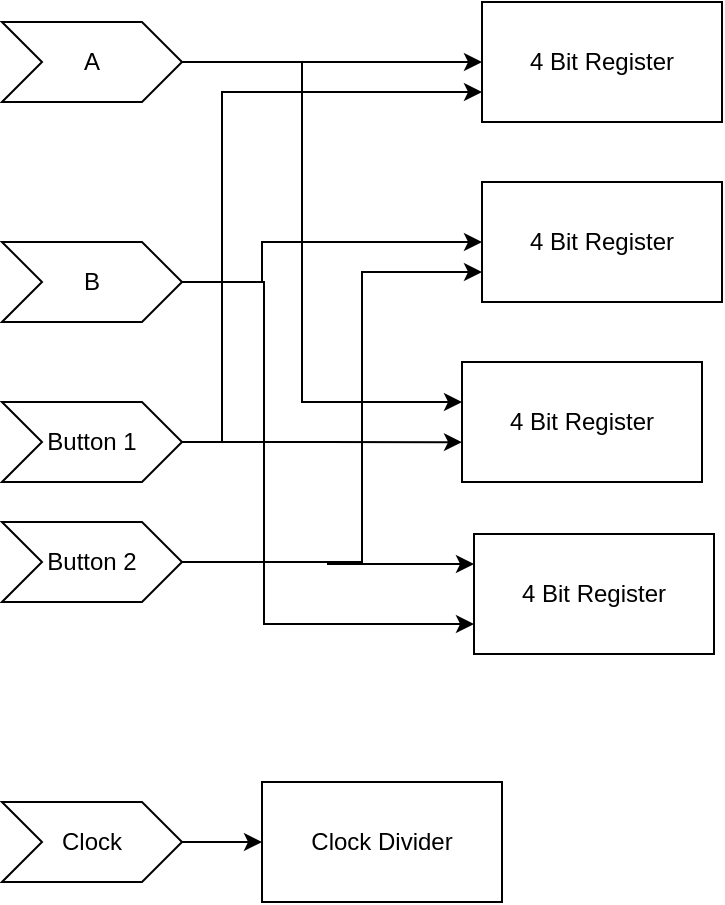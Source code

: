 <mxfile version="21.6.8" type="github">
  <diagram name="Page-1" id="7iQI0XhJTUdTtdxksedm">
    <mxGraphModel dx="985" dy="573" grid="0" gridSize="10" guides="1" tooltips="1" connect="1" arrows="1" fold="1" page="1" pageScale="1" pageWidth="850" pageHeight="1100" math="0" shadow="0">
      <root>
        <mxCell id="0" />
        <mxCell id="1" parent="0" />
        <mxCell id="j7TbNcUkvabFL7DzDwBI-13" style="edgeStyle=orthogonalEdgeStyle;rounded=0;orthogonalLoop=1;jettySize=auto;html=1;" edge="1" parent="1" source="j7TbNcUkvabFL7DzDwBI-1" target="j7TbNcUkvabFL7DzDwBI-5">
          <mxGeometry relative="1" as="geometry" />
        </mxCell>
        <mxCell id="j7TbNcUkvabFL7DzDwBI-14" style="edgeStyle=orthogonalEdgeStyle;rounded=0;orthogonalLoop=1;jettySize=auto;html=1;entryX=0;entryY=0.334;entryDx=0;entryDy=0;entryPerimeter=0;" edge="1" parent="1" source="j7TbNcUkvabFL7DzDwBI-1" target="j7TbNcUkvabFL7DzDwBI-7">
          <mxGeometry relative="1" as="geometry">
            <Array as="points">
              <mxPoint x="190" y="90" />
              <mxPoint x="190" y="260" />
            </Array>
          </mxGeometry>
        </mxCell>
        <mxCell id="j7TbNcUkvabFL7DzDwBI-1" value="A" style="shape=step;perimeter=stepPerimeter;whiteSpace=wrap;html=1;fixedSize=1;" vertex="1" parent="1">
          <mxGeometry x="40" y="70" width="90" height="40" as="geometry" />
        </mxCell>
        <mxCell id="j7TbNcUkvabFL7DzDwBI-15" style="edgeStyle=orthogonalEdgeStyle;rounded=0;orthogonalLoop=1;jettySize=auto;html=1;" edge="1" parent="1" source="j7TbNcUkvabFL7DzDwBI-2" target="j7TbNcUkvabFL7DzDwBI-6">
          <mxGeometry relative="1" as="geometry">
            <Array as="points">
              <mxPoint x="170" y="200" />
              <mxPoint x="170" y="180" />
            </Array>
          </mxGeometry>
        </mxCell>
        <mxCell id="j7TbNcUkvabFL7DzDwBI-27" style="edgeStyle=orthogonalEdgeStyle;rounded=0;orthogonalLoop=1;jettySize=auto;html=1;entryX=0;entryY=0.75;entryDx=0;entryDy=0;" edge="1" parent="1" source="j7TbNcUkvabFL7DzDwBI-2" target="j7TbNcUkvabFL7DzDwBI-8">
          <mxGeometry relative="1" as="geometry">
            <Array as="points">
              <mxPoint x="171" y="200" />
              <mxPoint x="171" y="371" />
            </Array>
          </mxGeometry>
        </mxCell>
        <mxCell id="j7TbNcUkvabFL7DzDwBI-2" value="B" style="shape=step;perimeter=stepPerimeter;whiteSpace=wrap;html=1;fixedSize=1;" vertex="1" parent="1">
          <mxGeometry x="40" y="180" width="90" height="40" as="geometry" />
        </mxCell>
        <mxCell id="j7TbNcUkvabFL7DzDwBI-18" style="edgeStyle=orthogonalEdgeStyle;rounded=0;orthogonalLoop=1;jettySize=auto;html=1;entryX=0;entryY=0.75;entryDx=0;entryDy=0;" edge="1" parent="1" source="j7TbNcUkvabFL7DzDwBI-3" target="j7TbNcUkvabFL7DzDwBI-5">
          <mxGeometry relative="1" as="geometry">
            <Array as="points">
              <mxPoint x="150" y="280" />
              <mxPoint x="150" y="105" />
            </Array>
          </mxGeometry>
        </mxCell>
        <mxCell id="j7TbNcUkvabFL7DzDwBI-21" style="edgeStyle=orthogonalEdgeStyle;rounded=0;orthogonalLoop=1;jettySize=auto;html=1;entryX=0;entryY=0.668;entryDx=0;entryDy=0;entryPerimeter=0;" edge="1" parent="1" source="j7TbNcUkvabFL7DzDwBI-3" target="j7TbNcUkvabFL7DzDwBI-7">
          <mxGeometry relative="1" as="geometry" />
        </mxCell>
        <mxCell id="j7TbNcUkvabFL7DzDwBI-3" value="Button 1" style="shape=step;perimeter=stepPerimeter;whiteSpace=wrap;html=1;fixedSize=1;" vertex="1" parent="1">
          <mxGeometry x="40" y="260" width="90" height="40" as="geometry" />
        </mxCell>
        <mxCell id="j7TbNcUkvabFL7DzDwBI-22" style="edgeStyle=orthogonalEdgeStyle;rounded=0;orthogonalLoop=1;jettySize=auto;html=1;entryX=0;entryY=0.75;entryDx=0;entryDy=0;" edge="1" parent="1" source="j7TbNcUkvabFL7DzDwBI-4" target="j7TbNcUkvabFL7DzDwBI-6">
          <mxGeometry relative="1" as="geometry">
            <Array as="points">
              <mxPoint x="220" y="340" />
              <mxPoint x="220" y="195" />
            </Array>
          </mxGeometry>
        </mxCell>
        <mxCell id="j7TbNcUkvabFL7DzDwBI-25" style="edgeStyle=orthogonalEdgeStyle;rounded=0;orthogonalLoop=1;jettySize=auto;html=1;entryX=0;entryY=0.25;entryDx=0;entryDy=0;" edge="1" parent="1" source="j7TbNcUkvabFL7DzDwBI-4" target="j7TbNcUkvabFL7DzDwBI-8">
          <mxGeometry relative="1" as="geometry" />
        </mxCell>
        <mxCell id="j7TbNcUkvabFL7DzDwBI-4" value="Button 2" style="shape=step;perimeter=stepPerimeter;whiteSpace=wrap;html=1;fixedSize=1;" vertex="1" parent="1">
          <mxGeometry x="40" y="320" width="90" height="40" as="geometry" />
        </mxCell>
        <mxCell id="j7TbNcUkvabFL7DzDwBI-5" value="4 Bit Register" style="rounded=0;whiteSpace=wrap;html=1;" vertex="1" parent="1">
          <mxGeometry x="280" y="60" width="120" height="60" as="geometry" />
        </mxCell>
        <mxCell id="j7TbNcUkvabFL7DzDwBI-6" value="4 Bit Register" style="rounded=0;whiteSpace=wrap;html=1;" vertex="1" parent="1">
          <mxGeometry x="280" y="150" width="120" height="60" as="geometry" />
        </mxCell>
        <mxCell id="j7TbNcUkvabFL7DzDwBI-7" value="4 Bit Register" style="rounded=0;whiteSpace=wrap;html=1;" vertex="1" parent="1">
          <mxGeometry x="270" y="240" width="120" height="60" as="geometry" />
        </mxCell>
        <mxCell id="j7TbNcUkvabFL7DzDwBI-8" value="4 Bit Register" style="rounded=0;whiteSpace=wrap;html=1;" vertex="1" parent="1">
          <mxGeometry x="276" y="326" width="120" height="60" as="geometry" />
        </mxCell>
        <mxCell id="j7TbNcUkvabFL7DzDwBI-12" value="" style="edgeStyle=orthogonalEdgeStyle;rounded=0;orthogonalLoop=1;jettySize=auto;html=1;" edge="1" parent="1" source="j7TbNcUkvabFL7DzDwBI-9" target="j7TbNcUkvabFL7DzDwBI-11">
          <mxGeometry relative="1" as="geometry" />
        </mxCell>
        <mxCell id="j7TbNcUkvabFL7DzDwBI-9" value="Clock" style="shape=step;perimeter=stepPerimeter;whiteSpace=wrap;html=1;fixedSize=1;" vertex="1" parent="1">
          <mxGeometry x="40" y="460" width="90" height="40" as="geometry" />
        </mxCell>
        <mxCell id="j7TbNcUkvabFL7DzDwBI-11" value="Clock Divider" style="rounded=0;whiteSpace=wrap;html=1;" vertex="1" parent="1">
          <mxGeometry x="170" y="450" width="120" height="60" as="geometry" />
        </mxCell>
      </root>
    </mxGraphModel>
  </diagram>
</mxfile>

